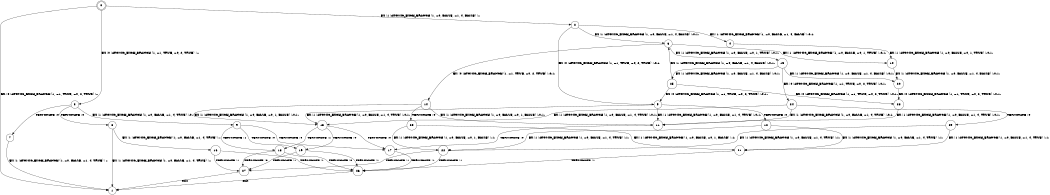digraph BCG {
size = "7, 10.5";
center = TRUE;
node [shape = circle];
0 [peripheries = 2];
0 -> 1 [label = "EX !0 !ATOMIC_EXCH_BRANCH (1, +1, TRUE, +0, 2, TRUE) !::"];
0 -> 2 [label = "EX !1 !ATOMIC_EXCH_BRANCH (1, +0, FALSE, +1, 4, FALSE) !::"];
0 -> 3 [label = "EX !0 !ATOMIC_EXCH_BRANCH (1, +1, TRUE, +0, 2, TRUE) !::"];
2 -> 4 [label = "EX !1 !ATOMIC_EXCH_BRANCH (1, +0, FALSE, +1, 4, FALSE) !:0:1:"];
2 -> 5 [label = "EX !0 !ATOMIC_EXCH_BRANCH (1, +1, TRUE, +0, 2, TRUE) !:0:1:"];
2 -> 6 [label = "EX !1 !ATOMIC_EXCH_BRANCH (1, +0, FALSE, +1, 4, FALSE) !:0:1:"];
3 -> 7 [label = "TERMINATE !0"];
3 -> 8 [label = "TERMINATE !0"];
3 -> 9 [label = "EX !1 !ATOMIC_EXCH_BRANCH (1, +0, FALSE, +1, 4, TRUE) !:0:"];
4 -> 10 [label = "EX !1 !ATOMIC_EXCH_BRANCH (1, +0, FALSE, +0, 1, TRUE) !:0:1:"];
5 -> 11 [label = "EX !1 !ATOMIC_EXCH_BRANCH (1, +0, FALSE, +1, 4, TRUE) !:0:1:"];
5 -> 12 [label = "TERMINATE !0"];
5 -> 13 [label = "EX !1 !ATOMIC_EXCH_BRANCH (1, +0, FALSE, +1, 4, TRUE) !:0:1:"];
6 -> 10 [label = "EX !1 !ATOMIC_EXCH_BRANCH (1, +0, FALSE, +0, 1, TRUE) !:0:1:"];
6 -> 14 [label = "EX !0 !ATOMIC_EXCH_BRANCH (1, +1, TRUE, +0, 2, TRUE) !:0:1:"];
6 -> 15 [label = "EX !1 !ATOMIC_EXCH_BRANCH (1, +0, FALSE, +0, 1, TRUE) !:0:1:"];
7 -> 1 [label = "EX !1 !ATOMIC_EXCH_BRANCH (1, +0, FALSE, +1, 4, TRUE) !::"];
8 -> 1 [label = "EX !1 !ATOMIC_EXCH_BRANCH (1, +0, FALSE, +1, 4, TRUE) !::"];
8 -> 16 [label = "EX !1 !ATOMIC_EXCH_BRANCH (1, +0, FALSE, +1, 4, TRUE) !::"];
9 -> 17 [label = "TERMINATE !0"];
9 -> 18 [label = "TERMINATE !1"];
9 -> 19 [label = "TERMINATE !0"];
10 -> 20 [label = "EX !1 !ATOMIC_EXCH_BRANCH (1, +0, FALSE, +1, 4, FALSE) !:0:1:"];
11 -> 17 [label = "TERMINATE !0"];
12 -> 21 [label = "EX !1 !ATOMIC_EXCH_BRANCH (1, +0, FALSE, +1, 4, TRUE) !:1:"];
12 -> 22 [label = "EX !1 !ATOMIC_EXCH_BRANCH (1, +0, FALSE, +1, 4, TRUE) !:1:"];
13 -> 17 [label = "TERMINATE !0"];
13 -> 18 [label = "TERMINATE !1"];
13 -> 19 [label = "TERMINATE !0"];
14 -> 11 [label = "EX !1 !ATOMIC_EXCH_BRANCH (1, +0, FALSE, +0, 1, FALSE) !:0:1:"];
14 -> 23 [label = "TERMINATE !0"];
14 -> 13 [label = "EX !1 !ATOMIC_EXCH_BRANCH (1, +0, FALSE, +0, 1, FALSE) !:0:1:"];
15 -> 20 [label = "EX !1 !ATOMIC_EXCH_BRANCH (1, +0, FALSE, +1, 4, FALSE) !:0:1:"];
15 -> 24 [label = "EX !0 !ATOMIC_EXCH_BRANCH (1, +1, TRUE, +0, 2, TRUE) !:0:1:"];
15 -> 25 [label = "EX !1 !ATOMIC_EXCH_BRANCH (1, +0, FALSE, +1, 4, FALSE) !:0:1:"];
16 -> 26 [label = "TERMINATE !1"];
16 -> 27 [label = "TERMINATE !1"];
17 -> 26 [label = "TERMINATE !1"];
18 -> 26 [label = "TERMINATE !0"];
18 -> 27 [label = "TERMINATE !0"];
19 -> 26 [label = "TERMINATE !1"];
19 -> 27 [label = "TERMINATE !1"];
20 -> 28 [label = "EX !0 !ATOMIC_EXCH_BRANCH (1, +1, TRUE, +0, 2, TRUE) !:0:1:"];
21 -> 26 [label = "TERMINATE !1"];
22 -> 26 [label = "TERMINATE !1"];
22 -> 27 [label = "TERMINATE !1"];
23 -> 21 [label = "EX !1 !ATOMIC_EXCH_BRANCH (1, +0, FALSE, +0, 1, FALSE) !:1:"];
23 -> 22 [label = "EX !1 !ATOMIC_EXCH_BRANCH (1, +0, FALSE, +0, 1, FALSE) !:1:"];
24 -> 11 [label = "EX !1 !ATOMIC_EXCH_BRANCH (1, +0, FALSE, +1, 4, TRUE) !:0:1:"];
24 -> 29 [label = "TERMINATE !0"];
24 -> 13 [label = "EX !1 !ATOMIC_EXCH_BRANCH (1, +0, FALSE, +1, 4, TRUE) !:0:1:"];
25 -> 28 [label = "EX !0 !ATOMIC_EXCH_BRANCH (1, +1, TRUE, +0, 2, TRUE) !:0:1:"];
25 -> 5 [label = "EX !0 !ATOMIC_EXCH_BRANCH (1, +1, TRUE, +0, 2, TRUE) !:0:1:"];
25 -> 6 [label = "EX !1 !ATOMIC_EXCH_BRANCH (1, +0, FALSE, +1, 4, FALSE) !:0:1:"];
26 -> 1 [label = "exit"];
27 -> 1 [label = "exit"];
28 -> 11 [label = "EX !1 !ATOMIC_EXCH_BRANCH (1, +0, FALSE, +1, 4, TRUE) !:0:1:"];
29 -> 21 [label = "EX !1 !ATOMIC_EXCH_BRANCH (1, +0, FALSE, +1, 4, TRUE) !:1:"];
29 -> 22 [label = "EX !1 !ATOMIC_EXCH_BRANCH (1, +0, FALSE, +1, 4, TRUE) !:1:"];
}
